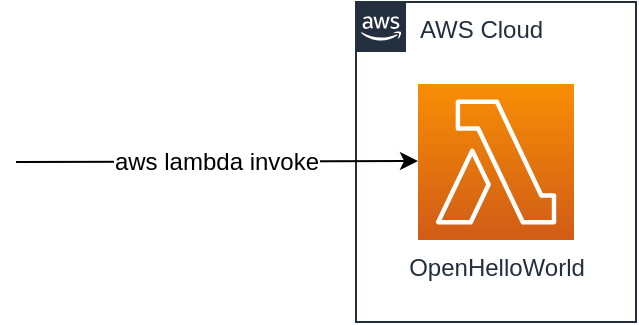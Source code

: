 <mxfile version="13.3.5" type="device" pages="4"><diagram id="XKmp_LxTp9AJ2FVEGYgU" name="single-lambda"><mxGraphModel dx="1406" dy="736" grid="1" gridSize="10" guides="1" tooltips="1" connect="1" arrows="1" fold="1" page="1" pageScale="1" pageWidth="827" pageHeight="1169" math="0" shadow="0"><root><mxCell id="0"/><mxCell id="1" parent="0"/><mxCell id="Q8PNAWbhBGFLfNsg7V7b-1" value="AWS Cloud" style="points=[[0,0],[0.25,0],[0.5,0],[0.75,0],[1,0],[1,0.25],[1,0.5],[1,0.75],[1,1],[0.75,1],[0.5,1],[0.25,1],[0,1],[0,0.75],[0,0.5],[0,0.25]];outlineConnect=0;gradientColor=none;html=1;whiteSpace=wrap;fontSize=12;fontStyle=0;shape=mxgraph.aws4.group;grIcon=mxgraph.aws4.group_aws_cloud_alt;strokeColor=#232F3E;fillColor=none;verticalAlign=top;align=left;spacingLeft=30;fontColor=#232F3E;dashed=0;" vertex="1" parent="1"><mxGeometry x="210" y="140" width="140" height="160" as="geometry"/></mxCell><mxCell id="Q8PNAWbhBGFLfNsg7V7b-2" value="OpenHelloWorld" style="outlineConnect=0;fontColor=#232F3E;gradientColor=#F78E04;gradientDirection=north;fillColor=#D05C17;strokeColor=#ffffff;dashed=0;verticalLabelPosition=bottom;verticalAlign=top;align=center;html=1;fontSize=12;fontStyle=0;aspect=fixed;shape=mxgraph.aws4.resourceIcon;resIcon=mxgraph.aws4.lambda;" vertex="1" parent="1"><mxGeometry x="241" y="181" width="78" height="78" as="geometry"/></mxCell><mxCell id="h-h8z4SLu7ro0ZzlLTfG-1" value="&lt;span style=&quot;font-size: 12px&quot;&gt;aws lambda invoke&lt;/span&gt;" style="endArrow=classic;html=1;" edge="1" parent="1"><mxGeometry width="50" height="50" relative="1" as="geometry"><mxPoint x="40" y="220" as="sourcePoint"/><mxPoint x="241" y="219.5" as="targetPoint"/></mxGeometry></mxCell></root></mxGraphModel></diagram><diagram id="Xjp3lxOvHCqfQqw9WaVH" name="apigateway-lambda"><mxGraphModel dx="1406" dy="736" grid="1" gridSize="10" guides="1" tooltips="1" connect="1" arrows="1" fold="1" page="1" pageScale="1" pageWidth="827" pageHeight="1169" math="0" shadow="0"><root><mxCell id="nqAR5ineVukTXl4jzYJy-0"/><mxCell id="nqAR5ineVukTXl4jzYJy-1" parent="nqAR5ineVukTXl4jzYJy-0"/><mxCell id="nqAR5ineVukTXl4jzYJy-2" value="AWS Cloud" style="points=[[0,0],[0.25,0],[0.5,0],[0.75,0],[1,0],[1,0.25],[1,0.5],[1,0.75],[1,1],[0.75,1],[0.5,1],[0.25,1],[0,1],[0,0.75],[0,0.5],[0,0.25]];outlineConnect=0;gradientColor=none;html=1;whiteSpace=wrap;fontSize=12;fontStyle=0;shape=mxgraph.aws4.group;grIcon=mxgraph.aws4.group_aws_cloud_alt;strokeColor=#232F3E;fillColor=none;verticalAlign=top;align=left;spacingLeft=30;fontColor=#232F3E;dashed=0;" vertex="1" parent="nqAR5ineVukTXl4jzYJy-1"><mxGeometry x="191" y="130" width="320" height="170" as="geometry"/></mxCell><mxCell id="nqAR5ineVukTXl4jzYJy-3" value="OpenHelloWorld" style="outlineConnect=0;fontColor=#232F3E;gradientColor=#F78E04;gradientDirection=north;fillColor=#D05C17;strokeColor=#ffffff;dashed=0;verticalLabelPosition=bottom;verticalAlign=top;align=center;html=1;fontSize=12;fontStyle=0;aspect=fixed;shape=mxgraph.aws4.resourceIcon;resIcon=mxgraph.aws4.lambda;" vertex="1" parent="nqAR5ineVukTXl4jzYJy-1"><mxGeometry x="391" y="180" width="78" height="78" as="geometry"/></mxCell><mxCell id="nqAR5ineVukTXl4jzYJy-4" value="Deployed Api Gateway" style="outlineConnect=0;fontColor=#232F3E;gradientColor=#F54749;gradientDirection=north;fillColor=#C7131F;strokeColor=#ffffff;dashed=0;verticalLabelPosition=bottom;verticalAlign=top;align=center;html=1;fontSize=12;fontStyle=0;aspect=fixed;shape=mxgraph.aws4.resourceIcon;resIcon=mxgraph.aws4.api_gateway;" vertex="1" parent="nqAR5ineVukTXl4jzYJy-1"><mxGeometry x="231" y="180" width="78" height="78" as="geometry"/></mxCell><mxCell id="nqAR5ineVukTXl4jzYJy-5" value="" style="endArrow=classic;html=1;" edge="1" parent="nqAR5ineVukTXl4jzYJy-1" source="nqAR5ineVukTXl4jzYJy-4" target="nqAR5ineVukTXl4jzYJy-3"><mxGeometry width="50" height="50" relative="1" as="geometry"><mxPoint x="361" y="250" as="sourcePoint"/><mxPoint x="411" y="200" as="targetPoint"/></mxGeometry></mxCell><mxCell id="hOyATyIe7eNVzeWVlFgD-0" value="&lt;span style=&quot;font-size: 12px&quot;&gt;curl without Header&lt;/span&gt;" style="endArrow=classic;html=1;" edge="1" parent="nqAR5ineVukTXl4jzYJy-1"><mxGeometry width="50" height="50" relative="1" as="geometry"><mxPoint x="30" y="219" as="sourcePoint"/><mxPoint x="231" y="218.5" as="targetPoint"/></mxGeometry></mxCell></root></mxGraphModel></diagram><diagram id="t90m-X54xUSe4GdnSSJi" name="apigateway-lambda-sns"><mxGraphModel dx="1406" dy="736" grid="1" gridSize="10" guides="1" tooltips="1" connect="1" arrows="1" fold="1" page="1" pageScale="1" pageWidth="827" pageHeight="1169" math="0" shadow="0"><root><mxCell id="TxFdZC5EsMSvsOKXb1sL-0"/><mxCell id="TxFdZC5EsMSvsOKXb1sL-1" parent="TxFdZC5EsMSvsOKXb1sL-0"/><mxCell id="TxFdZC5EsMSvsOKXb1sL-2" value="AWS Cloud" style="points=[[0,0],[0.25,0],[0.5,0],[0.75,0],[1,0],[1,0.25],[1,0.5],[1,0.75],[1,1],[0.75,1],[0.5,1],[0.25,1],[0,1],[0,0.75],[0,0.5],[0,0.25]];outlineConnect=0;gradientColor=none;html=1;whiteSpace=wrap;fontSize=12;fontStyle=0;shape=mxgraph.aws4.group;grIcon=mxgraph.aws4.group_aws_cloud_alt;strokeColor=#232F3E;fillColor=none;verticalAlign=top;align=left;spacingLeft=30;fontColor=#232F3E;dashed=0;" vertex="1" parent="TxFdZC5EsMSvsOKXb1sL-1"><mxGeometry x="170" y="110" width="480" height="210" as="geometry"/></mxCell><mxCell id="TxFdZC5EsMSvsOKXb1sL-3" value="OpenHelloWorld" style="outlineConnect=0;fontColor=#232F3E;gradientColor=#F78E04;gradientDirection=north;fillColor=#D05C17;strokeColor=#ffffff;dashed=0;verticalLabelPosition=bottom;verticalAlign=top;align=center;html=1;fontSize=12;fontStyle=0;aspect=fixed;shape=mxgraph.aws4.resourceIcon;resIcon=mxgraph.aws4.lambda;" vertex="1" parent="TxFdZC5EsMSvsOKXb1sL-1"><mxGeometry x="371" y="181" width="78" height="78" as="geometry"/></mxCell><mxCell id="TxFdZC5EsMSvsOKXb1sL-4" value="Deployed Api Gateway" style="outlineConnect=0;fontColor=#232F3E;gradientColor=#F54749;gradientDirection=north;fillColor=#C7131F;strokeColor=#ffffff;dashed=0;verticalLabelPosition=bottom;verticalAlign=top;align=center;html=1;fontSize=12;fontStyle=0;aspect=fixed;shape=mxgraph.aws4.resourceIcon;resIcon=mxgraph.aws4.api_gateway;" vertex="1" parent="TxFdZC5EsMSvsOKXb1sL-1"><mxGeometry x="221" y="181" width="78" height="78" as="geometry"/></mxCell><mxCell id="TxFdZC5EsMSvsOKXb1sL-5" value="" style="endArrow=classic;html=1;" edge="1" parent="TxFdZC5EsMSvsOKXb1sL-1" source="TxFdZC5EsMSvsOKXb1sL-4" target="TxFdZC5EsMSvsOKXb1sL-3"><mxGeometry width="50" height="50" relative="1" as="geometry"><mxPoint x="380" y="250" as="sourcePoint"/><mxPoint x="430" y="200" as="targetPoint"/></mxGeometry></mxCell><mxCell id="TxFdZC5EsMSvsOKXb1sL-6" value="HelloWorldTopic" style="outlineConnect=0;fontColor=#232F3E;gradientColor=#F34482;gradientDirection=north;fillColor=#BC1356;strokeColor=#ffffff;dashed=0;verticalLabelPosition=bottom;verticalAlign=top;align=center;html=1;fontSize=12;fontStyle=0;aspect=fixed;shape=mxgraph.aws4.resourceIcon;resIcon=mxgraph.aws4.sns;" vertex="1" parent="TxFdZC5EsMSvsOKXb1sL-1"><mxGeometry x="521" y="181" width="78" height="78" as="geometry"/></mxCell><mxCell id="TxFdZC5EsMSvsOKXb1sL-8" value="" style="endArrow=classic;html=1;" edge="1" parent="TxFdZC5EsMSvsOKXb1sL-1" source="TxFdZC5EsMSvsOKXb1sL-3" target="TxFdZC5EsMSvsOKXb1sL-6"><mxGeometry width="50" height="50" relative="1" as="geometry"><mxPoint x="500" y="250" as="sourcePoint"/><mxPoint x="550" y="200" as="targetPoint"/></mxGeometry></mxCell><mxCell id="TxFdZC5EsMSvsOKXb1sL-9" value="Email Subscriptions" style="pointerEvents=1;shadow=0;dashed=0;html=1;strokeColor=none;labelPosition=center;verticalLabelPosition=bottom;verticalAlign=top;align=center;fillColor=#505050;shape=mxgraph.mscae.intune.user_group" vertex="1" parent="TxFdZC5EsMSvsOKXb1sL-1"><mxGeometry x="710" y="186" width="70" height="68" as="geometry"/></mxCell><mxCell id="TxFdZC5EsMSvsOKXb1sL-10" value="" style="endArrow=classic;html=1;" edge="1" parent="TxFdZC5EsMSvsOKXb1sL-1" source="TxFdZC5EsMSvsOKXb1sL-6" target="TxFdZC5EsMSvsOKXb1sL-9"><mxGeometry width="50" height="50" relative="1" as="geometry"><mxPoint x="720" y="370" as="sourcePoint"/><mxPoint x="770" y="320" as="targetPoint"/></mxGeometry></mxCell><mxCell id="3r6acTNXRTVyxwgndsss-0" value="&lt;span style=&quot;font-size: 12px&quot;&gt;curl without Header&lt;/span&gt;" style="endArrow=classic;html=1;" edge="1" parent="TxFdZC5EsMSvsOKXb1sL-1"><mxGeometry width="50" height="50" relative="1" as="geometry"><mxPoint x="20" y="220" as="sourcePoint"/><mxPoint x="221" y="219.5" as="targetPoint"/></mxGeometry></mxCell></root></mxGraphModel></diagram><diagram id="H0o9w76hbNxRwfzgccJu" name="cognito-apigateway-lambda"><mxGraphModel dx="1406" dy="736" grid="1" gridSize="10" guides="1" tooltips="1" connect="1" arrows="1" fold="1" page="1" pageScale="1" pageWidth="827" pageHeight="1169" math="0" shadow="0"><root><mxCell id="A9isaR6gPzUvADWGB_K5-0"/><mxCell id="A9isaR6gPzUvADWGB_K5-1" parent="A9isaR6gPzUvADWGB_K5-0"/><mxCell id="A9isaR6gPzUvADWGB_K5-2" value="AWS Cloud" style="points=[[0,0],[0.25,0],[0.5,0],[0.75,0],[1,0],[1,0.25],[1,0.5],[1,0.75],[1,1],[0.75,1],[0.5,1],[0.25,1],[0,1],[0,0.75],[0,0.5],[0,0.25]];outlineConnect=0;gradientColor=none;html=1;whiteSpace=wrap;fontSize=12;fontStyle=0;shape=mxgraph.aws4.group;grIcon=mxgraph.aws4.group_aws_cloud_alt;strokeColor=#232F3E;fillColor=none;verticalAlign=top;align=left;spacingLeft=30;fontColor=#232F3E;dashed=0;" vertex="1" parent="A9isaR6gPzUvADWGB_K5-1"><mxGeometry x="232.75" y="70" width="327.25" height="290" as="geometry"/></mxCell><mxCell id="A9isaR6gPzUvADWGB_K5-3" value="OpenHelloWorld" style="outlineConnect=0;fontColor=#232F3E;gradientColor=#F78E04;gradientDirection=north;fillColor=#D05C17;strokeColor=#ffffff;dashed=0;verticalLabelPosition=bottom;verticalAlign=top;align=center;html=1;fontSize=12;fontStyle=0;aspect=fixed;shape=mxgraph.aws4.resourceIcon;resIcon=mxgraph.aws4.lambda;" vertex="1" parent="A9isaR6gPzUvADWGB_K5-1"><mxGeometry x="433.75" y="250" width="78" height="78" as="geometry"/></mxCell><mxCell id="A9isaR6gPzUvADWGB_K5-4" value="Deployed Api Gateway" style="outlineConnect=0;fontColor=#232F3E;gradientColor=#F54749;gradientDirection=north;fillColor=#C7131F;strokeColor=#ffffff;dashed=0;verticalLabelPosition=bottom;verticalAlign=top;align=center;html=1;fontSize=12;fontStyle=0;aspect=fixed;shape=mxgraph.aws4.resourceIcon;resIcon=mxgraph.aws4.api_gateway;" vertex="1" parent="A9isaR6gPzUvADWGB_K5-1"><mxGeometry x="283.75" y="250" width="78" height="78" as="geometry"/></mxCell><mxCell id="A9isaR6gPzUvADWGB_K5-5" value="" style="endArrow=classic;html=1;" edge="1" parent="A9isaR6gPzUvADWGB_K5-1" source="A9isaR6gPzUvADWGB_K5-4" target="A9isaR6gPzUvADWGB_K5-3"><mxGeometry width="50" height="50" relative="1" as="geometry"><mxPoint x="442.75" y="250" as="sourcePoint"/><mxPoint x="492.75" y="200" as="targetPoint"/></mxGeometry></mxCell><mxCell id="A9isaR6gPzUvADWGB_K5-10" value="Cognito User Pool" style="outlineConnect=0;fontColor=#232F3E;gradientColor=#F54749;gradientDirection=north;fillColor=#C7131F;strokeColor=#ffffff;dashed=0;verticalLabelPosition=bottom;verticalAlign=top;align=center;html=1;fontSize=12;fontStyle=0;aspect=fixed;shape=mxgraph.aws4.resourceIcon;resIcon=mxgraph.aws4.cognito;" vertex="1" parent="A9isaR6gPzUvADWGB_K5-1"><mxGeometry x="283.75" y="100" width="78" height="78" as="geometry"/></mxCell><mxCell id="A9isaR6gPzUvADWGB_K5-11" value="" style="curved=1;endArrow=classic;html=1;" edge="1" parent="A9isaR6gPzUvADWGB_K5-1" source="A9isaR6gPzUvADWGB_K5-4" target="A9isaR6gPzUvADWGB_K5-10"><mxGeometry width="50" height="50" relative="1" as="geometry"><mxPoint x="242.75" y="460" as="sourcePoint"/><mxPoint x="292.75" y="410" as="targetPoint"/><Array as="points"><mxPoint x="222.75" y="200"/></Array></mxGeometry></mxCell><mxCell id="A9isaR6gPzUvADWGB_K5-12" value="" style="curved=1;endArrow=classic;html=1;" edge="1" parent="A9isaR6gPzUvADWGB_K5-1" source="A9isaR6gPzUvADWGB_K5-10" target="A9isaR6gPzUvADWGB_K5-4"><mxGeometry width="50" height="50" relative="1" as="geometry"><mxPoint x="482.75" y="160" as="sourcePoint"/><mxPoint x="532.75" y="110" as="targetPoint"/><Array as="points"><mxPoint x="432.75" y="200"/></Array></mxGeometry></mxCell><mxCell id="A9isaR6gPzUvADWGB_K5-14" value="&lt;b&gt;Token Validation&lt;/b&gt;" style="text;html=1;strokeColor=none;fillColor=none;align=center;verticalAlign=middle;whiteSpace=wrap;rounded=0;" vertex="1" parent="A9isaR6gPzUvADWGB_K5-1"><mxGeometry x="200" y="210" width="245.5" height="20" as="geometry"/></mxCell><mxCell id="A9isaR6gPzUvADWGB_K5-15" value="&lt;span style=&quot;font-size: 12px&quot;&gt;curl -H &quot;Authorization: JW-Token&quot;&lt;/span&gt;" style="endArrow=classic;html=1;" edge="1" parent="A9isaR6gPzUvADWGB_K5-1" target="A9isaR6gPzUvADWGB_K5-4"><mxGeometry width="50" height="50" relative="1" as="geometry"><mxPoint x="40" y="289" as="sourcePoint"/><mxPoint x="150" y="270" as="targetPoint"/></mxGeometry></mxCell></root></mxGraphModel></diagram></mxfile>
